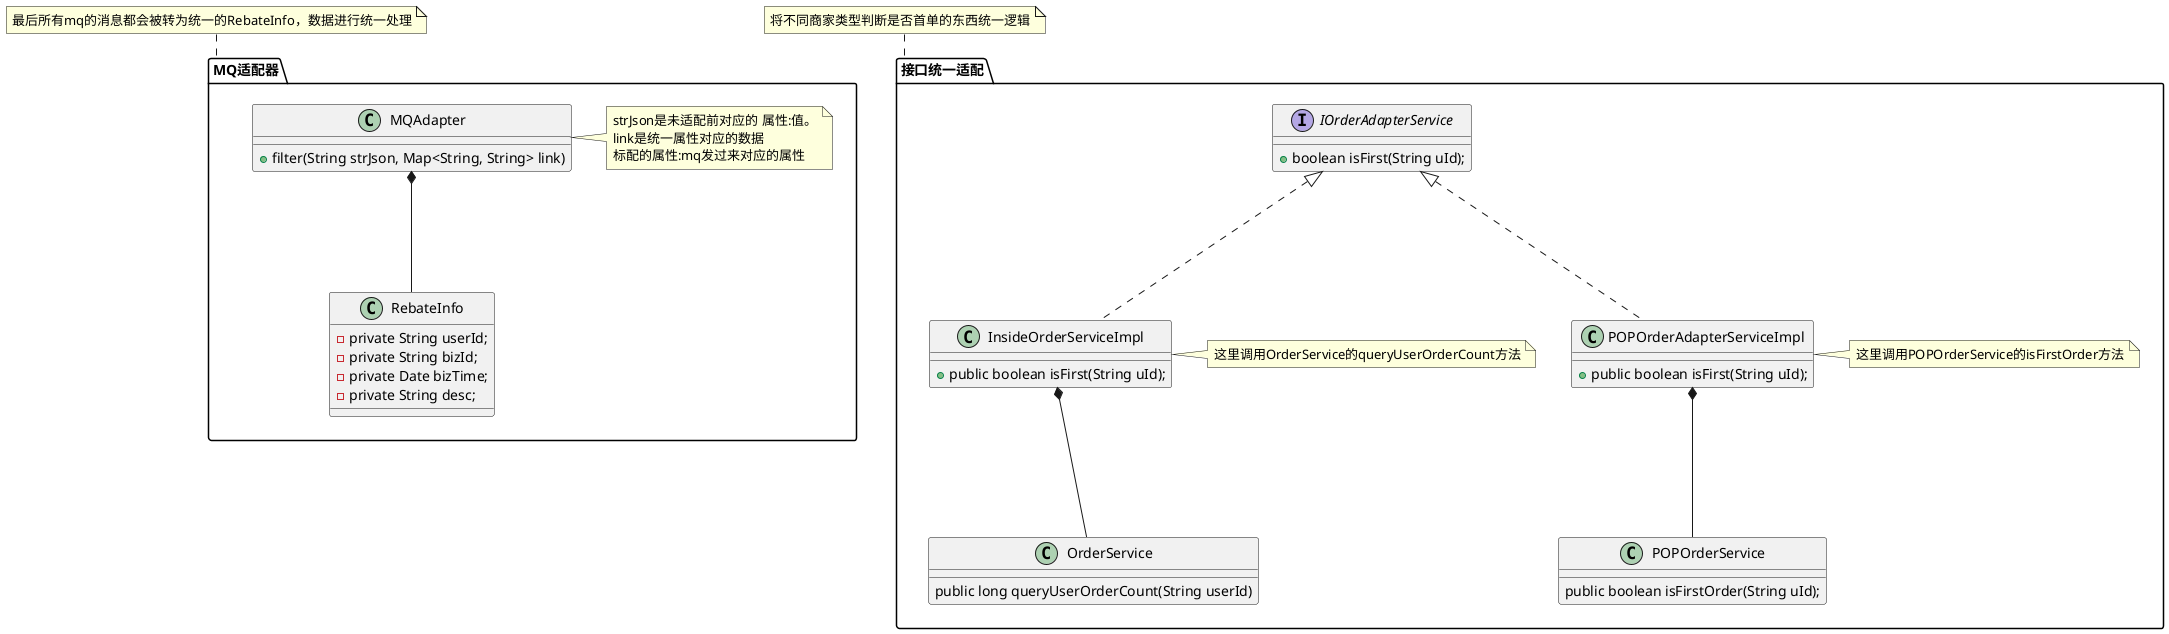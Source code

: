 @startuml
'https://plantuml.com/class-diagram

package MQ适配器 {
    class RebateInfo {
    '用户ID
        - private String userId;
    '业务ID
        - private String bizId;
    '业务时间
        - private Date bizTime;
    '业务描述
        - private String desc;
    }
    class MQAdapter {
        + filter(String strJson, Map<String, String> link)
    }
    note right: strJson是未适配前对应的 属性:值。\nlink是统一属性对应的数据 \n标配的属性:mq发过来对应的属性

    RebateInfo -up--* MQAdapter
}
note "最后所有mq的消息都会被转为统一的RebateInfo，数据进行统一处理" as N1
N1 .. MQ适配器

package 接口统一适配 {
    interface IOrderAdapterService {
        + boolean isFirst(String uId);
    }

    ' 自营商家的首单逻辑
    class InsideOrderServiceImpl {
        + public boolean isFirst(String uId);
    }
    note right: 这里调用OrderService的queryUserOrderCount方法

    class OrderService {
        public long queryUserOrderCount(String userId)
    }
    OrderService -up--* InsideOrderServiceImpl
    InsideOrderServiceImpl -up..|> IOrderAdapterService


    ' 公司商家的首单逻辑
    class POPOrderAdapterServiceImpl {
        + public boolean isFirst(String uId);
    }
    note right: 这里调用POPOrderService的isFirstOrder方法

    class POPOrderService {
        public boolean isFirstOrder(String uId);
    }
    POPOrderService -up--* POPOrderAdapterServiceImpl
    POPOrderAdapterServiceImpl -up..|> IOrderAdapterService
}
note "将不同商家类型判断是否首单的东西统一逻辑" as N2
N2 .. 接口统一适配


@enduml